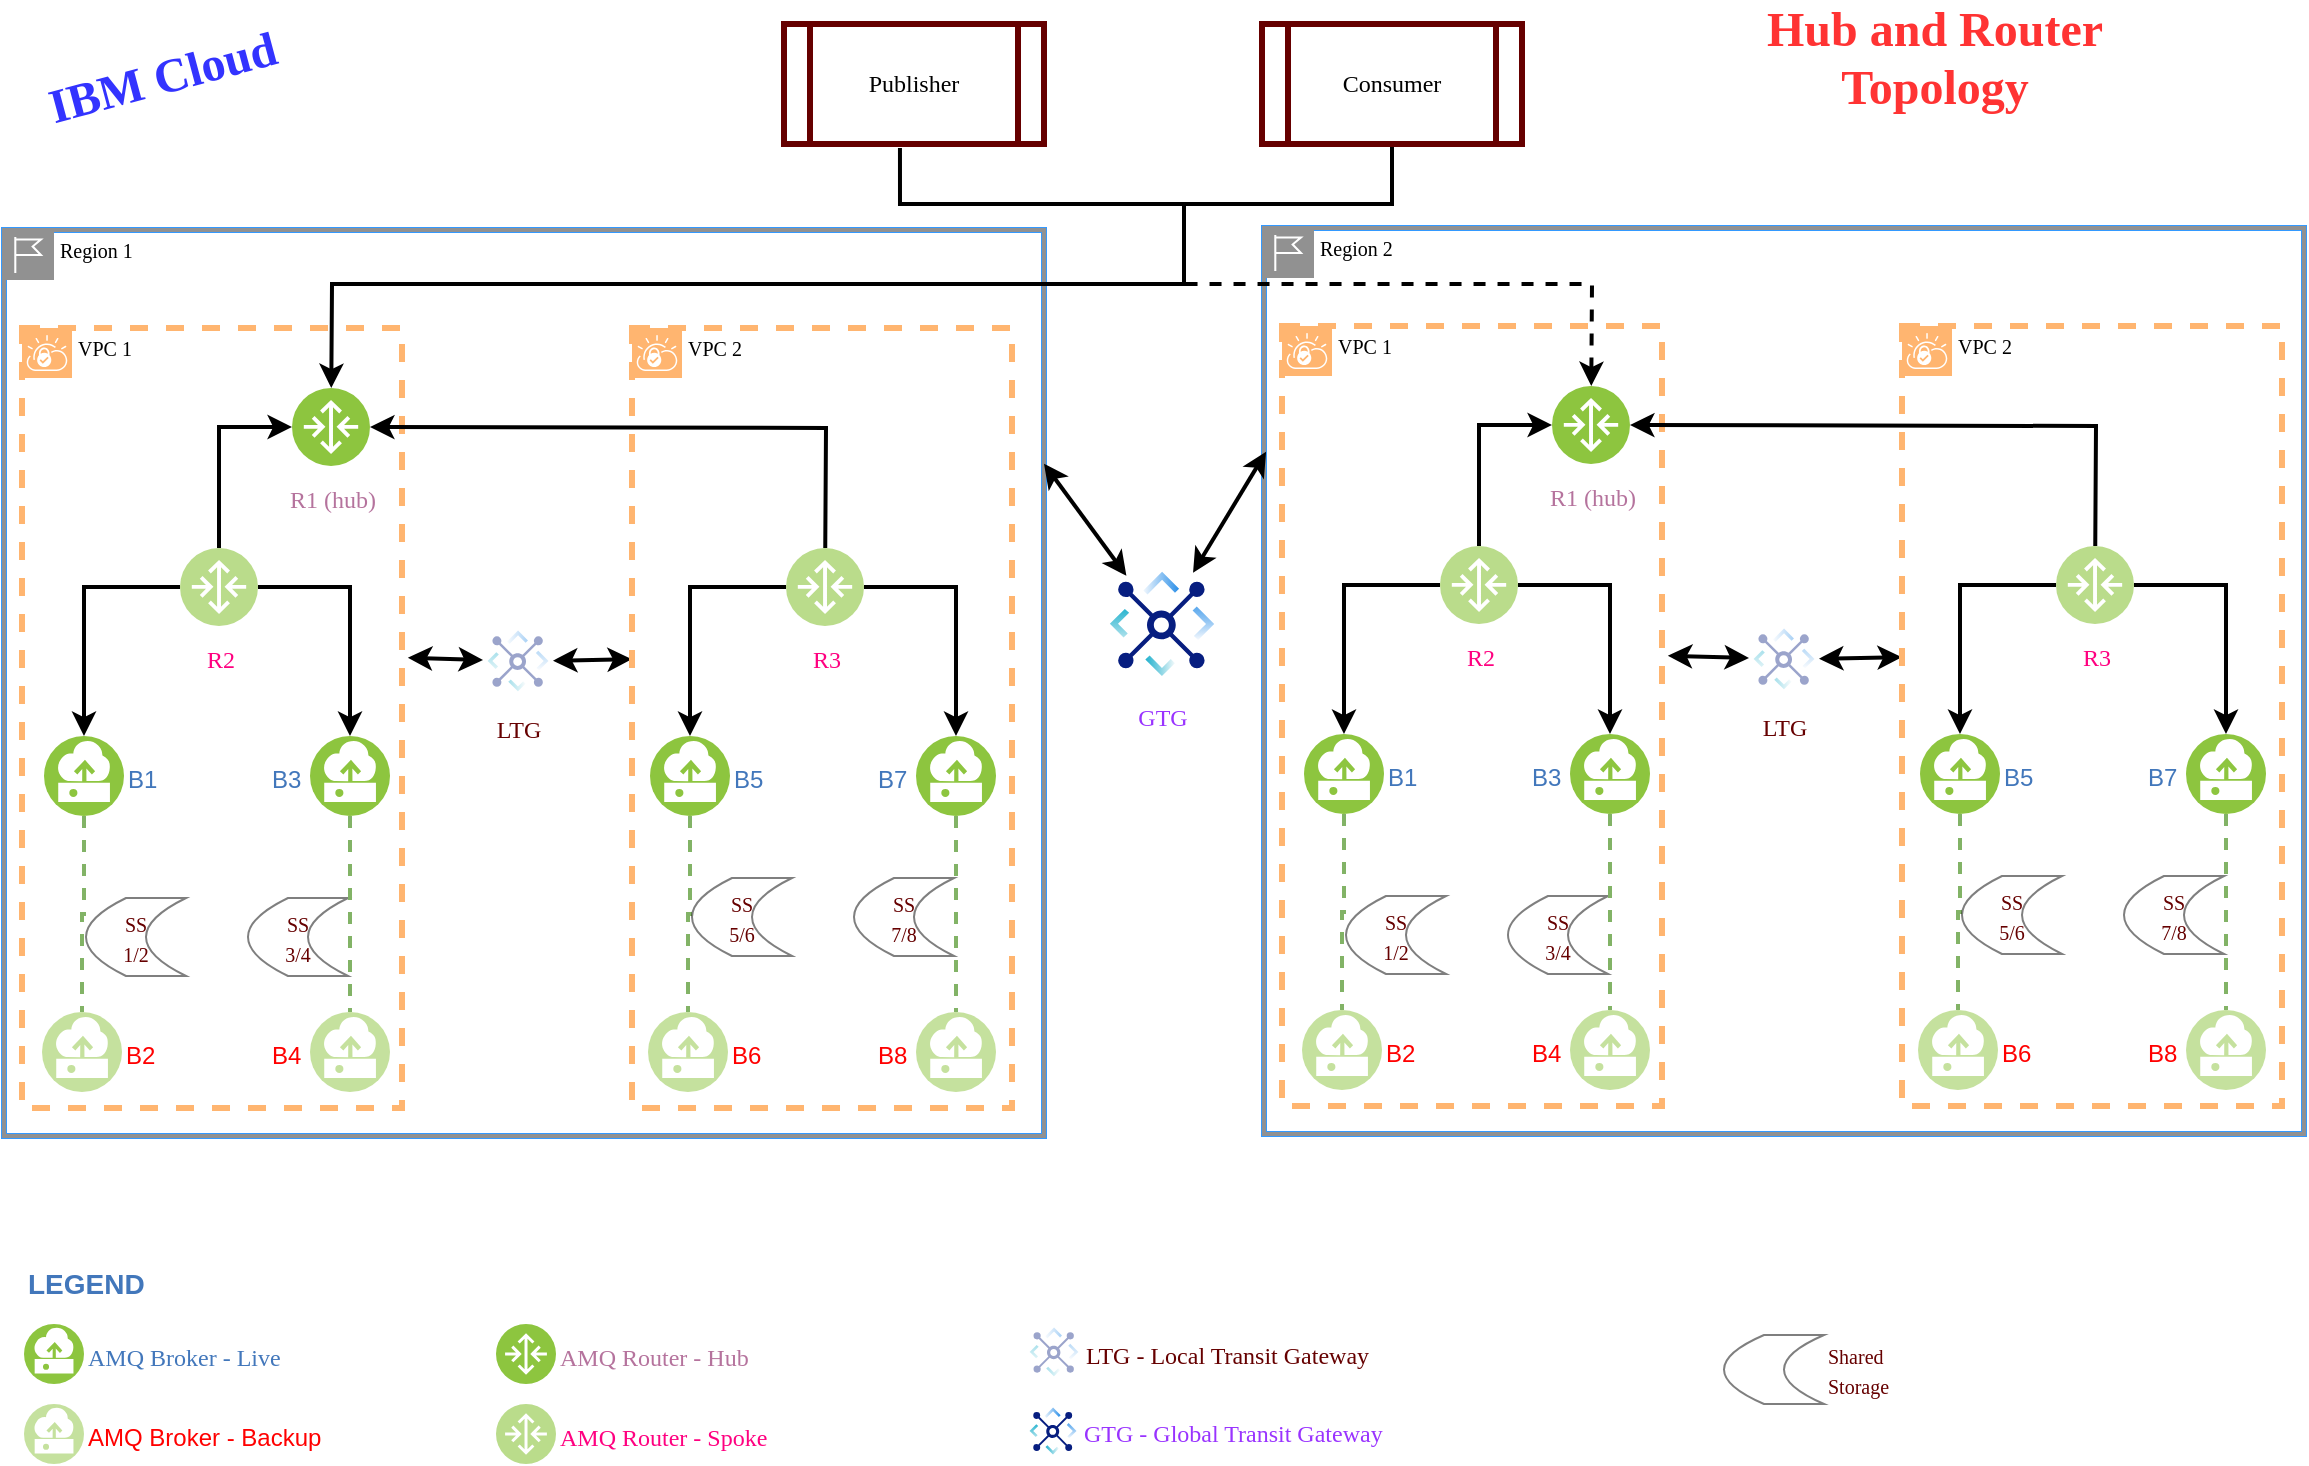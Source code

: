 <mxfile version="15.5.4" type="embed" pages="2"><diagram id="H_HlBK1jWJQJuRZDkBVP" name="Main Topology"><mxGraphModel dx="834" dy="1399" grid="0" gridSize="10" guides="1" tooltips="1" connect="1" arrows="1" fold="1" page="1" pageScale="1" pageWidth="1169" pageHeight="827" math="0" shadow="0"><root><mxCell id="Nw04OoW24CVMv9rph_wZ-0"/><mxCell id="Nw04OoW24CVMv9rph_wZ-1" parent="Nw04OoW24CVMv9rph_wZ-0"/><mxCell id="lpnhFc0bZMBd2z4nTFa3-0" value="" style="group;strokeColor=#3399FF;strokeWidth=3;" parent="Nw04OoW24CVMv9rph_wZ-1" vertex="1" connectable="0"><mxGeometry x="10" y="133" width="520" height="453" as="geometry"/></mxCell><mxCell id="kdkw1ZeA95kIWhR5t4dh-0" value="Region 1" style="shape=mxgraph.ibm.box;prType=region;fontStyle=0;verticalAlign=top;align=left;spacingLeft=32;spacingTop=4;fillColor=none;rounded=0;whiteSpace=wrap;html=1;strokeColor=#919191;strokeWidth=2;dashed=0;container=1;spacing=-4;collapsible=0;expand=0;recursiveResize=0;shadow=0;sketch=0;fontFamily=Comic Sans MS;fontSize=10;fontColor=#000000;" parent="lpnhFc0bZMBd2z4nTFa3-0" vertex="1"><mxGeometry width="520" height="453" as="geometry"/></mxCell><mxCell id="tsKot2nsRd7Dx_gNRrz8-18" value="&lt;font color=&quot;#660000&quot;&gt;LTG&lt;/font&gt;" style="aspect=fixed;perimeter=ellipsePerimeter;html=1;align=center;shadow=0;dashed=0;fontColor=#4277BB;labelBackgroundColor=#ffffff;fontSize=12;spacingTop=3;image;image=img/lib/ibm/vpc/TransitGateway.svg;fontFamily=Comic Sans MS;strokeColor=#FFB570;opacity=40;sketch=0;" parent="kdkw1ZeA95kIWhR5t4dh-0" vertex="1"><mxGeometry x="239.5" y="198" width="35" height="35" as="geometry"/></mxCell><mxCell id="keeYRfdEt6hkcI8QPOOI-1" style="edgeStyle=none;rounded=0;sketch=0;jumpStyle=arc;orthogonalLoop=1;jettySize=auto;html=1;entryX=1.01;entryY=0.423;entryDx=0;entryDy=0;entryPerimeter=0;shadow=0;fontFamily=Comic Sans MS;fontSize=10;fontColor=#000000;startArrow=classic;startFill=1;endArrow=classic;endFill=1;strokeColor=default;strokeWidth=2;" parent="lpnhFc0bZMBd2z4nTFa3-0" source="tsKot2nsRd7Dx_gNRrz8-18" target="H9ReaeVmWSsCKnK8_PxV-0" edge="1"><mxGeometry relative="1" as="geometry"/></mxCell><mxCell id="keeYRfdEt6hkcI8QPOOI-2" style="edgeStyle=none;rounded=0;sketch=0;jumpStyle=arc;orthogonalLoop=1;jettySize=auto;html=1;entryX=0.005;entryY=0.425;entryDx=0;entryDy=0;entryPerimeter=0;shadow=0;fontFamily=Comic Sans MS;fontSize=10;fontColor=#000000;startArrow=classic;startFill=1;endArrow=classic;endFill=1;strokeColor=default;strokeWidth=2;" parent="lpnhFc0bZMBd2z4nTFa3-0" source="tsKot2nsRd7Dx_gNRrz8-18" target="H9ReaeVmWSsCKnK8_PxV-14" edge="1"><mxGeometry relative="1" as="geometry"/></mxCell><mxCell id="H9ReaeVmWSsCKnK8_PxV-0" value="VPC 1" style="shape=mxgraph.ibm.box;prType=vpc;fontStyle=0;verticalAlign=top;align=left;spacingLeft=32;spacingTop=4;rounded=0;whiteSpace=wrap;html=1;strokeWidth=3;dashed=1;container=1;spacing=-4;collapsible=0;expand=0;recursiveResize=0;sketch=0;fontFamily=Comic Sans MS;fontSize=10;fillColor=none;strokeColor=#FFB570;perimeterSpacing=1;shadow=0;" parent="lpnhFc0bZMBd2z4nTFa3-0" vertex="1"><mxGeometry x="9" y="49" width="190" height="390" as="geometry"/></mxCell><mxCell id="H9ReaeVmWSsCKnK8_PxV-2" value="B1" style="aspect=fixed;perimeter=ellipsePerimeter;html=1;align=left;shadow=0;dashed=0;fontColor=#4277BB;labelBackgroundColor=#ffffff;fontSize=12;spacingTop=3;image;image=img/lib/ibm/vpc/Instance.svg;labelPosition=right;verticalLabelPosition=middle;verticalAlign=middle;" parent="H9ReaeVmWSsCKnK8_PxV-0" vertex="1"><mxGeometry x="11" y="204" width="40" height="40" as="geometry"/></mxCell><mxCell id="H9ReaeVmWSsCKnK8_PxV-3" value="B2" style="aspect=fixed;perimeter=ellipsePerimeter;html=1;align=left;shadow=0;dashed=0;fontColor=#FF0000;labelBackgroundColor=#ffffff;fontSize=12;spacingTop=3;image;image=img/lib/ibm/vpc/Instance.svg;imageBackground=none;imageBorder=none;opacity=50;labelPosition=right;verticalLabelPosition=middle;verticalAlign=middle;" parent="H9ReaeVmWSsCKnK8_PxV-0" vertex="1"><mxGeometry x="10" y="342" width="40" height="40" as="geometry"/></mxCell><mxCell id="H9ReaeVmWSsCKnK8_PxV-1" style="edgeStyle=orthogonalEdgeStyle;rounded=0;orthogonalLoop=1;jettySize=auto;html=1;fontFamily=Comic Sans MS;fontSize=10;fontColor=#FF0000;strokeWidth=2;shadow=0;jumpStyle=none;endArrow=none;endFill=0;dashed=1;fillColor=#d5e8d4;strokeColor=#82b366;" parent="H9ReaeVmWSsCKnK8_PxV-0" source="H9ReaeVmWSsCKnK8_PxV-2" target="H9ReaeVmWSsCKnK8_PxV-3" edge="1"><mxGeometry relative="1" as="geometry"/></mxCell><mxCell id="H9ReaeVmWSsCKnK8_PxV-5" value="B3&amp;nbsp;" style="aspect=fixed;perimeter=ellipsePerimeter;html=1;align=right;shadow=0;dashed=0;fontColor=#4277BB;labelBackgroundColor=#ffffff;fontSize=12;spacingTop=3;image;image=img/lib/ibm/vpc/Instance.svg;labelPosition=left;verticalLabelPosition=middle;verticalAlign=middle;" parent="H9ReaeVmWSsCKnK8_PxV-0" vertex="1"><mxGeometry x="144" y="204" width="40" height="40" as="geometry"/></mxCell><mxCell id="H9ReaeVmWSsCKnK8_PxV-6" value="&lt;font style=&quot;font-size: 10px&quot; face=&quot;Comic Sans MS&quot;&gt;SS&lt;br&gt;1/2&lt;/font&gt;" style="shape=dataStorage;whiteSpace=wrap;html=1;fixedSize=1;fontColor=#660000;opacity=50;" parent="H9ReaeVmWSsCKnK8_PxV-0" vertex="1"><mxGeometry x="32" y="285" width="50" height="39" as="geometry"/></mxCell><mxCell id="H9ReaeVmWSsCKnK8_PxV-7" value="&lt;font style=&quot;font-size: 10px&quot; face=&quot;Comic Sans MS&quot;&gt;SS&lt;br&gt;3/4&lt;/font&gt;" style="shape=dataStorage;whiteSpace=wrap;html=1;fixedSize=1;fontColor=#660000;opacity=50;" parent="H9ReaeVmWSsCKnK8_PxV-0" vertex="1"><mxGeometry x="113" y="285" width="50" height="39" as="geometry"/></mxCell><mxCell id="H9ReaeVmWSsCKnK8_PxV-8" style="edgeStyle=orthogonalEdgeStyle;rounded=0;jumpStyle=none;orthogonalLoop=1;jettySize=auto;html=1;entryX=0.5;entryY=0;entryDx=0;entryDy=0;shadow=0;fontFamily=Comic Sans MS;fontSize=10;fontColor=#3399FF;endArrow=classic;endFill=1;strokeWidth=2;startArrow=none;startFill=0;" parent="H9ReaeVmWSsCKnK8_PxV-0" source="H9ReaeVmWSsCKnK8_PxV-10" target="H9ReaeVmWSsCKnK8_PxV-5" edge="1"><mxGeometry relative="1" as="geometry"/></mxCell><mxCell id="H9ReaeVmWSsCKnK8_PxV-9" style="edgeStyle=orthogonalEdgeStyle;rounded=0;jumpStyle=none;orthogonalLoop=1;jettySize=auto;html=1;entryX=0.5;entryY=0;entryDx=0;entryDy=0;shadow=0;fontFamily=Comic Sans MS;fontSize=10;fontColor=#3399FF;startArrow=none;startFill=0;endArrow=classic;endFill=1;strokeWidth=2;" parent="H9ReaeVmWSsCKnK8_PxV-0" source="H9ReaeVmWSsCKnK8_PxV-10" target="H9ReaeVmWSsCKnK8_PxV-2" edge="1"><mxGeometry relative="1" as="geometry"/></mxCell><mxCell id="H9ReaeVmWSsCKnK8_PxV-10" value="&lt;font color=&quot;#ff0080&quot;&gt;R2&lt;/font&gt;" style="aspect=fixed;perimeter=ellipsePerimeter;html=1;align=center;shadow=0;dashed=0;fontColor=#B5739D;labelBackgroundColor=#ffffff;fontSize=12;spacingTop=3;image;image=img/lib/ibm/vpc/Router.svg;fontFamily=Comic Sans MS;opacity=60;imageBackground=none;imageBorder=none;" parent="H9ReaeVmWSsCKnK8_PxV-0" vertex="1"><mxGeometry x="79" y="110" width="39" height="39" as="geometry"/></mxCell><mxCell id="H9ReaeVmWSsCKnK8_PxV-11" value="B4&amp;nbsp;" style="aspect=fixed;perimeter=ellipsePerimeter;html=1;align=right;shadow=0;dashed=0;fontColor=#FF0000;labelBackgroundColor=#ffffff;fontSize=12;spacingTop=3;image;image=img/lib/ibm/vpc/Instance.svg;imageBackground=none;imageBorder=none;opacity=50;labelPosition=left;verticalLabelPosition=middle;verticalAlign=middle;" parent="H9ReaeVmWSsCKnK8_PxV-0" vertex="1"><mxGeometry x="144" y="342" width="40" height="40" as="geometry"/></mxCell><mxCell id="H9ReaeVmWSsCKnK8_PxV-4" style="edgeStyle=orthogonalEdgeStyle;rounded=0;jumpStyle=none;orthogonalLoop=1;jettySize=auto;html=1;entryX=0.5;entryY=0;entryDx=0;entryDy=0;shadow=0;fontFamily=Comic Sans MS;fontSize=10;fontColor=#FF0080;startArrow=none;startFill=0;endArrow=none;endFill=0;strokeWidth=2;dashed=1;fillColor=#d5e8d4;strokeColor=#82b366;" parent="H9ReaeVmWSsCKnK8_PxV-0" source="H9ReaeVmWSsCKnK8_PxV-5" target="H9ReaeVmWSsCKnK8_PxV-11" edge="1"><mxGeometry relative="1" as="geometry"/></mxCell><mxCell id="H9ReaeVmWSsCKnK8_PxV-12" value="" style="edgeStyle=orthogonalEdgeStyle;rounded=0;jumpStyle=none;orthogonalLoop=1;jettySize=auto;html=1;shadow=0;fontFamily=Comic Sans MS;fontSize=10;fontColor=#FF0080;startArrow=classic;startFill=1;endArrow=none;endFill=0;strokeWidth=2;" parent="H9ReaeVmWSsCKnK8_PxV-0" source="H9ReaeVmWSsCKnK8_PxV-13" target="H9ReaeVmWSsCKnK8_PxV-10" edge="1"><mxGeometry relative="1" as="geometry"/></mxCell><mxCell id="H9ReaeVmWSsCKnK8_PxV-13" value="R1 (hub)" style="aspect=fixed;perimeter=ellipsePerimeter;html=1;align=center;shadow=0;dashed=0;fontColor=#B5739D;labelBackgroundColor=#ffffff;fontSize=12;spacingTop=3;image;image=img/lib/ibm/vpc/Router.svg;fontFamily=Comic Sans MS;" parent="H9ReaeVmWSsCKnK8_PxV-0" vertex="1"><mxGeometry x="135" y="30" width="39" height="39" as="geometry"/></mxCell><mxCell id="H9ReaeVmWSsCKnK8_PxV-14" value="VPC 2" style="shape=mxgraph.ibm.box;prType=vpc;fontStyle=0;verticalAlign=top;align=left;spacingLeft=32;spacingTop=4;rounded=0;whiteSpace=wrap;html=1;strokeWidth=3;dashed=1;container=1;spacing=-4;collapsible=0;expand=0;recursiveResize=0;sketch=0;fontFamily=Comic Sans MS;fontSize=10;fillColor=none;strokeColor=#FFB570;perimeterSpacing=1;shadow=0;" parent="lpnhFc0bZMBd2z4nTFa3-0" vertex="1"><mxGeometry x="314" y="49" width="190" height="390" as="geometry"/></mxCell><mxCell id="H9ReaeVmWSsCKnK8_PxV-40" value="B5" style="aspect=fixed;perimeter=ellipsePerimeter;html=1;align=left;shadow=0;dashed=0;fontColor=#4277BB;labelBackgroundColor=#ffffff;fontSize=12;spacingTop=3;image;image=img/lib/ibm/vpc/Instance.svg;labelPosition=right;verticalLabelPosition=middle;verticalAlign=middle;" parent="H9ReaeVmWSsCKnK8_PxV-14" vertex="1"><mxGeometry x="9" y="204" width="40" height="40" as="geometry"/></mxCell><mxCell id="H9ReaeVmWSsCKnK8_PxV-41" value="B6" style="aspect=fixed;perimeter=ellipsePerimeter;html=1;align=left;shadow=0;dashed=0;fontColor=#FF0000;labelBackgroundColor=#ffffff;fontSize=12;spacingTop=3;image;image=img/lib/ibm/vpc/Instance.svg;imageBackground=none;imageBorder=none;opacity=50;labelPosition=right;verticalLabelPosition=middle;verticalAlign=middle;" parent="H9ReaeVmWSsCKnK8_PxV-14" vertex="1"><mxGeometry x="8" y="342" width="40" height="40" as="geometry"/></mxCell><mxCell id="H9ReaeVmWSsCKnK8_PxV-39" style="edgeStyle=orthogonalEdgeStyle;rounded=0;orthogonalLoop=1;jettySize=auto;html=1;fontFamily=Comic Sans MS;fontSize=10;fontColor=#FF0000;strokeWidth=2;shadow=0;jumpStyle=none;endArrow=none;endFill=0;dashed=1;fillColor=#d5e8d4;strokeColor=#82b366;" parent="H9ReaeVmWSsCKnK8_PxV-14" source="H9ReaeVmWSsCKnK8_PxV-40" target="H9ReaeVmWSsCKnK8_PxV-41" edge="1"><mxGeometry relative="1" as="geometry"/></mxCell><mxCell id="H9ReaeVmWSsCKnK8_PxV-43" value="B7&amp;nbsp;" style="aspect=fixed;perimeter=ellipsePerimeter;html=1;align=right;shadow=0;dashed=0;fontColor=#4277BB;labelBackgroundColor=#ffffff;fontSize=12;spacingTop=3;image;image=img/lib/ibm/vpc/Instance.svg;labelPosition=left;verticalLabelPosition=middle;verticalAlign=middle;" parent="H9ReaeVmWSsCKnK8_PxV-14" vertex="1"><mxGeometry x="142" y="204" width="40" height="40" as="geometry"/></mxCell><mxCell id="H9ReaeVmWSsCKnK8_PxV-44" value="&lt;font style=&quot;font-size: 10px&quot; face=&quot;Comic Sans MS&quot;&gt;SS&lt;br&gt;5/6&lt;/font&gt;" style="shape=dataStorage;whiteSpace=wrap;html=1;fixedSize=1;fontColor=#660000;opacity=50;" parent="H9ReaeVmWSsCKnK8_PxV-14" vertex="1"><mxGeometry x="30" y="275" width="50" height="39" as="geometry"/></mxCell><mxCell id="H9ReaeVmWSsCKnK8_PxV-45" value="&lt;font style=&quot;font-size: 10px&quot; face=&quot;Comic Sans MS&quot;&gt;SS&lt;br&gt;7/8&lt;/font&gt;" style="shape=dataStorage;whiteSpace=wrap;html=1;fixedSize=1;fontColor=#660000;opacity=50;" parent="H9ReaeVmWSsCKnK8_PxV-14" vertex="1"><mxGeometry x="111" y="275" width="50" height="39" as="geometry"/></mxCell><mxCell id="H9ReaeVmWSsCKnK8_PxV-46" style="edgeStyle=orthogonalEdgeStyle;rounded=0;jumpStyle=none;orthogonalLoop=1;jettySize=auto;html=1;entryX=0.5;entryY=0;entryDx=0;entryDy=0;shadow=0;fontFamily=Comic Sans MS;fontSize=10;fontColor=#3399FF;endArrow=classic;endFill=1;strokeWidth=2;startArrow=none;startFill=0;" parent="H9ReaeVmWSsCKnK8_PxV-14" source="H9ReaeVmWSsCKnK8_PxV-48" target="H9ReaeVmWSsCKnK8_PxV-43" edge="1"><mxGeometry relative="1" as="geometry"/></mxCell><mxCell id="H9ReaeVmWSsCKnK8_PxV-47" style="edgeStyle=orthogonalEdgeStyle;rounded=0;jumpStyle=none;orthogonalLoop=1;jettySize=auto;html=1;entryX=0.5;entryY=0;entryDx=0;entryDy=0;shadow=0;fontFamily=Comic Sans MS;fontSize=10;fontColor=#3399FF;startArrow=none;startFill=0;endArrow=classic;endFill=1;strokeWidth=2;" parent="H9ReaeVmWSsCKnK8_PxV-14" source="H9ReaeVmWSsCKnK8_PxV-48" target="H9ReaeVmWSsCKnK8_PxV-40" edge="1"><mxGeometry relative="1" as="geometry"/></mxCell><mxCell id="H9ReaeVmWSsCKnK8_PxV-48" value="&lt;font color=&quot;#ff0080&quot;&gt;R3&lt;/font&gt;" style="aspect=fixed;perimeter=ellipsePerimeter;html=1;align=center;shadow=0;dashed=0;fontColor=#B5739D;labelBackgroundColor=#ffffff;fontSize=12;spacingTop=3;image;image=img/lib/ibm/vpc/Router.svg;fontFamily=Comic Sans MS;opacity=60;imageBackground=none;imageBorder=none;" parent="H9ReaeVmWSsCKnK8_PxV-14" vertex="1"><mxGeometry x="77" y="110" width="39" height="39" as="geometry"/></mxCell><mxCell id="H9ReaeVmWSsCKnK8_PxV-49" value="B8&amp;nbsp;" style="aspect=fixed;perimeter=ellipsePerimeter;html=1;align=right;shadow=0;dashed=0;fontColor=#FF0000;labelBackgroundColor=#ffffff;fontSize=12;spacingTop=3;image;image=img/lib/ibm/vpc/Instance.svg;imageBackground=none;imageBorder=none;opacity=50;labelPosition=left;verticalLabelPosition=middle;verticalAlign=middle;" parent="H9ReaeVmWSsCKnK8_PxV-14" vertex="1"><mxGeometry x="142" y="342" width="40" height="40" as="geometry"/></mxCell><mxCell id="H9ReaeVmWSsCKnK8_PxV-42" style="edgeStyle=orthogonalEdgeStyle;rounded=0;jumpStyle=none;orthogonalLoop=1;jettySize=auto;html=1;entryX=0.5;entryY=0;entryDx=0;entryDy=0;shadow=0;fontFamily=Comic Sans MS;fontSize=10;fontColor=#FF0080;startArrow=none;startFill=0;endArrow=none;endFill=0;strokeWidth=2;dashed=1;fillColor=#d5e8d4;strokeColor=#82b366;" parent="H9ReaeVmWSsCKnK8_PxV-14" source="H9ReaeVmWSsCKnK8_PxV-43" target="H9ReaeVmWSsCKnK8_PxV-49" edge="1"><mxGeometry relative="1" as="geometry"/></mxCell><mxCell id="t7SSZxFEb3kSoGJwGPhb-0" style="edgeStyle=none;rounded=0;sketch=0;jumpStyle=arc;orthogonalLoop=1;jettySize=auto;html=1;shadow=0;fontFamily=Comic Sans MS;fontSize=10;fontColor=#000000;startArrow=none;startFill=0;endArrow=classic;endFill=1;strokeColor=default;strokeWidth=2;" parent="lpnhFc0bZMBd2z4nTFa3-0" source="H9ReaeVmWSsCKnK8_PxV-48" target="H9ReaeVmWSsCKnK8_PxV-13" edge="1"><mxGeometry relative="1" as="geometry"><Array as="points"><mxPoint x="411" y="99"/></Array></mxGeometry></mxCell><mxCell id="Y1kTBeBCbBxdlZEKmYf2-0" value="" style="group;strokeColor=#3399FF;strokeWidth=3;" parent="Nw04OoW24CVMv9rph_wZ-1" vertex="1" connectable="0"><mxGeometry x="640" y="132" width="520" height="453" as="geometry"/></mxCell><mxCell id="Y1kTBeBCbBxdlZEKmYf2-1" value="Region 2" style="shape=mxgraph.ibm.box;prType=region;fontStyle=0;verticalAlign=top;align=left;spacingLeft=32;spacingTop=4;fillColor=none;rounded=0;whiteSpace=wrap;html=1;strokeColor=#919191;strokeWidth=2;dashed=0;container=1;spacing=-4;collapsible=0;expand=0;recursiveResize=0;shadow=0;sketch=0;fontFamily=Comic Sans MS;fontSize=10;fontColor=#000000;" parent="Y1kTBeBCbBxdlZEKmYf2-0" vertex="1"><mxGeometry width="520" height="453" as="geometry"/></mxCell><mxCell id="Y1kTBeBCbBxdlZEKmYf2-2" value="&lt;font color=&quot;#660000&quot;&gt;LTG&lt;/font&gt;" style="aspect=fixed;perimeter=ellipsePerimeter;html=1;align=center;shadow=0;dashed=0;fontColor=#4277BB;labelBackgroundColor=#ffffff;fontSize=12;spacingTop=3;image;image=img/lib/ibm/vpc/TransitGateway.svg;fontFamily=Comic Sans MS;strokeColor=#FFB570;opacity=40;sketch=0;" parent="Y1kTBeBCbBxdlZEKmYf2-1" vertex="1"><mxGeometry x="242.5" y="198" width="35" height="35" as="geometry"/></mxCell><mxCell id="Y1kTBeBCbBxdlZEKmYf2-3" style="edgeStyle=none;rounded=0;sketch=0;jumpStyle=arc;orthogonalLoop=1;jettySize=auto;html=1;entryX=1.01;entryY=0.423;entryDx=0;entryDy=0;entryPerimeter=0;shadow=0;fontFamily=Comic Sans MS;fontSize=10;fontColor=#000000;startArrow=classic;startFill=1;endArrow=classic;endFill=1;strokeColor=default;strokeWidth=2;" parent="Y1kTBeBCbBxdlZEKmYf2-0" source="Y1kTBeBCbBxdlZEKmYf2-2" target="Y1kTBeBCbBxdlZEKmYf2-5" edge="1"><mxGeometry relative="1" as="geometry"/></mxCell><mxCell id="Y1kTBeBCbBxdlZEKmYf2-4" style="edgeStyle=none;rounded=0;sketch=0;jumpStyle=arc;orthogonalLoop=1;jettySize=auto;html=1;entryX=0.005;entryY=0.425;entryDx=0;entryDy=0;entryPerimeter=0;shadow=0;fontFamily=Comic Sans MS;fontSize=10;fontColor=#000000;startArrow=classic;startFill=1;endArrow=classic;endFill=1;strokeColor=default;strokeWidth=2;" parent="Y1kTBeBCbBxdlZEKmYf2-0" source="Y1kTBeBCbBxdlZEKmYf2-2" target="Y1kTBeBCbBxdlZEKmYf2-19" edge="1"><mxGeometry relative="1" as="geometry"/></mxCell><mxCell id="Y1kTBeBCbBxdlZEKmYf2-5" value="VPC 1" style="shape=mxgraph.ibm.box;prType=vpc;fontStyle=0;verticalAlign=top;align=left;spacingLeft=32;spacingTop=4;rounded=0;whiteSpace=wrap;html=1;strokeWidth=3;dashed=1;container=1;spacing=-4;collapsible=0;expand=0;recursiveResize=0;sketch=0;fontFamily=Comic Sans MS;fontSize=10;fillColor=none;strokeColor=#FFB570;perimeterSpacing=1;shadow=0;" parent="Y1kTBeBCbBxdlZEKmYf2-0" vertex="1"><mxGeometry x="9" y="49" width="190" height="390" as="geometry"/></mxCell><mxCell id="Y1kTBeBCbBxdlZEKmYf2-6" value="B1" style="aspect=fixed;perimeter=ellipsePerimeter;html=1;align=left;shadow=0;dashed=0;fontColor=#4277BB;labelBackgroundColor=#ffffff;fontSize=12;spacingTop=3;image;image=img/lib/ibm/vpc/Instance.svg;labelPosition=right;verticalLabelPosition=middle;verticalAlign=middle;" parent="Y1kTBeBCbBxdlZEKmYf2-5" vertex="1"><mxGeometry x="11" y="204" width="40" height="40" as="geometry"/></mxCell><mxCell id="Y1kTBeBCbBxdlZEKmYf2-7" value="B2" style="aspect=fixed;perimeter=ellipsePerimeter;html=1;align=left;shadow=0;dashed=0;fontColor=#FF0000;labelBackgroundColor=#ffffff;fontSize=12;spacingTop=3;image;image=img/lib/ibm/vpc/Instance.svg;imageBackground=none;imageBorder=none;opacity=50;labelPosition=right;verticalLabelPosition=middle;verticalAlign=middle;" parent="Y1kTBeBCbBxdlZEKmYf2-5" vertex="1"><mxGeometry x="10" y="342" width="40" height="40" as="geometry"/></mxCell><mxCell id="Y1kTBeBCbBxdlZEKmYf2-8" style="edgeStyle=orthogonalEdgeStyle;rounded=0;orthogonalLoop=1;jettySize=auto;html=1;fontFamily=Comic Sans MS;fontSize=10;fontColor=#FF0000;strokeWidth=2;shadow=0;jumpStyle=none;endArrow=none;endFill=0;dashed=1;fillColor=#d5e8d4;strokeColor=#82b366;" parent="Y1kTBeBCbBxdlZEKmYf2-5" source="Y1kTBeBCbBxdlZEKmYf2-6" target="Y1kTBeBCbBxdlZEKmYf2-7" edge="1"><mxGeometry relative="1" as="geometry"/></mxCell><mxCell id="Y1kTBeBCbBxdlZEKmYf2-9" value="B3&amp;nbsp;" style="aspect=fixed;perimeter=ellipsePerimeter;html=1;align=right;shadow=0;dashed=0;fontColor=#4277BB;labelBackgroundColor=#ffffff;fontSize=12;spacingTop=3;image;image=img/lib/ibm/vpc/Instance.svg;labelPosition=left;verticalLabelPosition=middle;verticalAlign=middle;" parent="Y1kTBeBCbBxdlZEKmYf2-5" vertex="1"><mxGeometry x="144" y="204" width="40" height="40" as="geometry"/></mxCell><mxCell id="Y1kTBeBCbBxdlZEKmYf2-10" value="&lt;font style=&quot;font-size: 10px&quot; face=&quot;Comic Sans MS&quot;&gt;SS&lt;br&gt;1/2&lt;/font&gt;" style="shape=dataStorage;whiteSpace=wrap;html=1;fixedSize=1;fontColor=#660000;opacity=50;" parent="Y1kTBeBCbBxdlZEKmYf2-5" vertex="1"><mxGeometry x="32" y="285" width="50" height="39" as="geometry"/></mxCell><mxCell id="Y1kTBeBCbBxdlZEKmYf2-11" value="&lt;font style=&quot;font-size: 10px&quot; face=&quot;Comic Sans MS&quot;&gt;SS&lt;br&gt;3/4&lt;/font&gt;" style="shape=dataStorage;whiteSpace=wrap;html=1;fixedSize=1;fontColor=#660000;opacity=50;" parent="Y1kTBeBCbBxdlZEKmYf2-5" vertex="1"><mxGeometry x="113" y="285" width="50" height="39" as="geometry"/></mxCell><mxCell id="Y1kTBeBCbBxdlZEKmYf2-12" style="edgeStyle=orthogonalEdgeStyle;rounded=0;jumpStyle=none;orthogonalLoop=1;jettySize=auto;html=1;entryX=0.5;entryY=0;entryDx=0;entryDy=0;shadow=0;fontFamily=Comic Sans MS;fontSize=10;fontColor=#3399FF;endArrow=classic;endFill=1;strokeWidth=2;startArrow=none;startFill=0;" parent="Y1kTBeBCbBxdlZEKmYf2-5" source="Y1kTBeBCbBxdlZEKmYf2-14" target="Y1kTBeBCbBxdlZEKmYf2-9" edge="1"><mxGeometry relative="1" as="geometry"/></mxCell><mxCell id="Y1kTBeBCbBxdlZEKmYf2-13" style="edgeStyle=orthogonalEdgeStyle;rounded=0;jumpStyle=none;orthogonalLoop=1;jettySize=auto;html=1;entryX=0.5;entryY=0;entryDx=0;entryDy=0;shadow=0;fontFamily=Comic Sans MS;fontSize=10;fontColor=#3399FF;startArrow=none;startFill=0;endArrow=classic;endFill=1;strokeWidth=2;" parent="Y1kTBeBCbBxdlZEKmYf2-5" source="Y1kTBeBCbBxdlZEKmYf2-14" target="Y1kTBeBCbBxdlZEKmYf2-6" edge="1"><mxGeometry relative="1" as="geometry"/></mxCell><mxCell id="Y1kTBeBCbBxdlZEKmYf2-14" value="&lt;font color=&quot;#ff0080&quot;&gt;R2&lt;/font&gt;" style="aspect=fixed;perimeter=ellipsePerimeter;html=1;align=center;shadow=0;dashed=0;fontColor=#B5739D;labelBackgroundColor=#ffffff;fontSize=12;spacingTop=3;image;image=img/lib/ibm/vpc/Router.svg;fontFamily=Comic Sans MS;opacity=60;imageBackground=none;imageBorder=none;" parent="Y1kTBeBCbBxdlZEKmYf2-5" vertex="1"><mxGeometry x="79" y="110" width="39" height="39" as="geometry"/></mxCell><mxCell id="Y1kTBeBCbBxdlZEKmYf2-15" value="B4&amp;nbsp;" style="aspect=fixed;perimeter=ellipsePerimeter;html=1;align=right;shadow=0;dashed=0;fontColor=#FF0000;labelBackgroundColor=#ffffff;fontSize=12;spacingTop=3;image;image=img/lib/ibm/vpc/Instance.svg;imageBackground=none;imageBorder=none;opacity=50;labelPosition=left;verticalLabelPosition=middle;verticalAlign=middle;" parent="Y1kTBeBCbBxdlZEKmYf2-5" vertex="1"><mxGeometry x="144" y="342" width="40" height="40" as="geometry"/></mxCell><mxCell id="Y1kTBeBCbBxdlZEKmYf2-16" style="edgeStyle=orthogonalEdgeStyle;rounded=0;jumpStyle=none;orthogonalLoop=1;jettySize=auto;html=1;entryX=0.5;entryY=0;entryDx=0;entryDy=0;shadow=0;fontFamily=Comic Sans MS;fontSize=10;fontColor=#FF0080;startArrow=none;startFill=0;endArrow=none;endFill=0;strokeWidth=2;dashed=1;fillColor=#d5e8d4;strokeColor=#82b366;" parent="Y1kTBeBCbBxdlZEKmYf2-5" source="Y1kTBeBCbBxdlZEKmYf2-9" target="Y1kTBeBCbBxdlZEKmYf2-15" edge="1"><mxGeometry relative="1" as="geometry"/></mxCell><mxCell id="Y1kTBeBCbBxdlZEKmYf2-17" value="" style="edgeStyle=orthogonalEdgeStyle;rounded=0;jumpStyle=none;orthogonalLoop=1;jettySize=auto;html=1;shadow=0;fontFamily=Comic Sans MS;fontSize=10;fontColor=#FF0080;startArrow=classic;startFill=1;endArrow=none;endFill=0;strokeWidth=2;" parent="Y1kTBeBCbBxdlZEKmYf2-5" source="Y1kTBeBCbBxdlZEKmYf2-18" target="Y1kTBeBCbBxdlZEKmYf2-14" edge="1"><mxGeometry relative="1" as="geometry"/></mxCell><mxCell id="Y1kTBeBCbBxdlZEKmYf2-18" value="R1 (hub)" style="aspect=fixed;perimeter=ellipsePerimeter;html=1;align=center;shadow=0;dashed=0;fontColor=#B5739D;labelBackgroundColor=#ffffff;fontSize=12;spacingTop=3;image;image=img/lib/ibm/vpc/Router.svg;fontFamily=Comic Sans MS;" parent="Y1kTBeBCbBxdlZEKmYf2-5" vertex="1"><mxGeometry x="135" y="30" width="39" height="39" as="geometry"/></mxCell><mxCell id="Y1kTBeBCbBxdlZEKmYf2-19" value="VPC 2" style="shape=mxgraph.ibm.box;prType=vpc;fontStyle=0;verticalAlign=top;align=left;spacingLeft=32;spacingTop=4;rounded=0;whiteSpace=wrap;html=1;strokeWidth=3;dashed=1;container=1;spacing=-4;collapsible=0;expand=0;recursiveResize=0;sketch=0;fontFamily=Comic Sans MS;fontSize=10;fillColor=none;strokeColor=#FFB570;perimeterSpacing=1;shadow=0;" parent="Y1kTBeBCbBxdlZEKmYf2-0" vertex="1"><mxGeometry x="319" y="49" width="190" height="390" as="geometry"/></mxCell><mxCell id="Y1kTBeBCbBxdlZEKmYf2-20" value="B5" style="aspect=fixed;perimeter=ellipsePerimeter;html=1;align=left;shadow=0;dashed=0;fontColor=#4277BB;labelBackgroundColor=#ffffff;fontSize=12;spacingTop=3;image;image=img/lib/ibm/vpc/Instance.svg;labelPosition=right;verticalLabelPosition=middle;verticalAlign=middle;" parent="Y1kTBeBCbBxdlZEKmYf2-19" vertex="1"><mxGeometry x="9" y="204" width="40" height="40" as="geometry"/></mxCell><mxCell id="Y1kTBeBCbBxdlZEKmYf2-21" value="B6" style="aspect=fixed;perimeter=ellipsePerimeter;html=1;align=left;shadow=0;dashed=0;fontColor=#FF0000;labelBackgroundColor=#ffffff;fontSize=12;spacingTop=3;image;image=img/lib/ibm/vpc/Instance.svg;imageBackground=none;imageBorder=none;opacity=50;labelPosition=right;verticalLabelPosition=middle;verticalAlign=middle;" parent="Y1kTBeBCbBxdlZEKmYf2-19" vertex="1"><mxGeometry x="8" y="342" width="40" height="40" as="geometry"/></mxCell><mxCell id="Y1kTBeBCbBxdlZEKmYf2-22" style="edgeStyle=orthogonalEdgeStyle;rounded=0;orthogonalLoop=1;jettySize=auto;html=1;fontFamily=Comic Sans MS;fontSize=10;fontColor=#FF0000;strokeWidth=2;shadow=0;jumpStyle=none;endArrow=none;endFill=0;dashed=1;fillColor=#d5e8d4;strokeColor=#82b366;" parent="Y1kTBeBCbBxdlZEKmYf2-19" source="Y1kTBeBCbBxdlZEKmYf2-20" target="Y1kTBeBCbBxdlZEKmYf2-21" edge="1"><mxGeometry relative="1" as="geometry"/></mxCell><mxCell id="Y1kTBeBCbBxdlZEKmYf2-23" value="B7&amp;nbsp;" style="aspect=fixed;perimeter=ellipsePerimeter;html=1;align=right;shadow=0;dashed=0;fontColor=#4277BB;labelBackgroundColor=#ffffff;fontSize=12;spacingTop=3;image;image=img/lib/ibm/vpc/Instance.svg;labelPosition=left;verticalLabelPosition=middle;verticalAlign=middle;" parent="Y1kTBeBCbBxdlZEKmYf2-19" vertex="1"><mxGeometry x="142" y="204" width="40" height="40" as="geometry"/></mxCell><mxCell id="Y1kTBeBCbBxdlZEKmYf2-24" value="&lt;font style=&quot;font-size: 10px&quot; face=&quot;Comic Sans MS&quot;&gt;SS&lt;br&gt;5/6&lt;/font&gt;" style="shape=dataStorage;whiteSpace=wrap;html=1;fixedSize=1;fontColor=#660000;opacity=50;" parent="Y1kTBeBCbBxdlZEKmYf2-19" vertex="1"><mxGeometry x="30" y="275" width="50" height="39" as="geometry"/></mxCell><mxCell id="Y1kTBeBCbBxdlZEKmYf2-25" value="&lt;font style=&quot;font-size: 10px&quot; face=&quot;Comic Sans MS&quot;&gt;SS&lt;br&gt;7/8&lt;/font&gt;" style="shape=dataStorage;whiteSpace=wrap;html=1;fixedSize=1;fontColor=#660000;opacity=50;" parent="Y1kTBeBCbBxdlZEKmYf2-19" vertex="1"><mxGeometry x="111" y="275" width="50" height="39" as="geometry"/></mxCell><mxCell id="Y1kTBeBCbBxdlZEKmYf2-26" style="edgeStyle=orthogonalEdgeStyle;rounded=0;jumpStyle=none;orthogonalLoop=1;jettySize=auto;html=1;entryX=0.5;entryY=0;entryDx=0;entryDy=0;shadow=0;fontFamily=Comic Sans MS;fontSize=10;fontColor=#3399FF;endArrow=classic;endFill=1;strokeWidth=2;startArrow=none;startFill=0;" parent="Y1kTBeBCbBxdlZEKmYf2-19" source="Y1kTBeBCbBxdlZEKmYf2-28" target="Y1kTBeBCbBxdlZEKmYf2-23" edge="1"><mxGeometry relative="1" as="geometry"/></mxCell><mxCell id="Y1kTBeBCbBxdlZEKmYf2-27" style="edgeStyle=orthogonalEdgeStyle;rounded=0;jumpStyle=none;orthogonalLoop=1;jettySize=auto;html=1;entryX=0.5;entryY=0;entryDx=0;entryDy=0;shadow=0;fontFamily=Comic Sans MS;fontSize=10;fontColor=#3399FF;startArrow=none;startFill=0;endArrow=classic;endFill=1;strokeWidth=2;" parent="Y1kTBeBCbBxdlZEKmYf2-19" source="Y1kTBeBCbBxdlZEKmYf2-28" target="Y1kTBeBCbBxdlZEKmYf2-20" edge="1"><mxGeometry relative="1" as="geometry"/></mxCell><mxCell id="Y1kTBeBCbBxdlZEKmYf2-28" value="&lt;font color=&quot;#ff0080&quot;&gt;R3&lt;/font&gt;" style="aspect=fixed;perimeter=ellipsePerimeter;html=1;align=center;shadow=0;dashed=0;fontColor=#B5739D;labelBackgroundColor=#ffffff;fontSize=12;spacingTop=3;image;image=img/lib/ibm/vpc/Router.svg;fontFamily=Comic Sans MS;opacity=60;imageBackground=none;imageBorder=none;" parent="Y1kTBeBCbBxdlZEKmYf2-19" vertex="1"><mxGeometry x="77" y="110" width="39" height="39" as="geometry"/></mxCell><mxCell id="Y1kTBeBCbBxdlZEKmYf2-29" value="B8&amp;nbsp;" style="aspect=fixed;perimeter=ellipsePerimeter;html=1;align=right;shadow=0;dashed=0;fontColor=#FF0000;labelBackgroundColor=#ffffff;fontSize=12;spacingTop=3;image;image=img/lib/ibm/vpc/Instance.svg;imageBackground=none;imageBorder=none;opacity=50;labelPosition=left;verticalLabelPosition=middle;verticalAlign=middle;" parent="Y1kTBeBCbBxdlZEKmYf2-19" vertex="1"><mxGeometry x="142" y="342" width="40" height="40" as="geometry"/></mxCell><mxCell id="Y1kTBeBCbBxdlZEKmYf2-30" style="edgeStyle=orthogonalEdgeStyle;rounded=0;jumpStyle=none;orthogonalLoop=1;jettySize=auto;html=1;entryX=0.5;entryY=0;entryDx=0;entryDy=0;shadow=0;fontFamily=Comic Sans MS;fontSize=10;fontColor=#FF0080;startArrow=none;startFill=0;endArrow=none;endFill=0;strokeWidth=2;dashed=1;fillColor=#d5e8d4;strokeColor=#82b366;" parent="Y1kTBeBCbBxdlZEKmYf2-19" source="Y1kTBeBCbBxdlZEKmYf2-23" target="Y1kTBeBCbBxdlZEKmYf2-29" edge="1"><mxGeometry relative="1" as="geometry"/></mxCell><mxCell id="Y1kTBeBCbBxdlZEKmYf2-31" style="edgeStyle=none;rounded=0;sketch=0;jumpStyle=arc;orthogonalLoop=1;jettySize=auto;html=1;shadow=0;fontFamily=Comic Sans MS;fontSize=10;fontColor=#000000;startArrow=none;startFill=0;endArrow=classic;endFill=1;strokeColor=default;strokeWidth=2;" parent="Y1kTBeBCbBxdlZEKmYf2-0" source="Y1kTBeBCbBxdlZEKmYf2-28" target="Y1kTBeBCbBxdlZEKmYf2-18" edge="1"><mxGeometry relative="1" as="geometry"><Array as="points"><mxPoint x="416" y="99"/></Array></mxGeometry></mxCell><mxCell id="enWU4fBCcASMV3ixBioa-1" style="edgeStyle=none;rounded=0;sketch=0;jumpStyle=arc;orthogonalLoop=1;jettySize=auto;html=1;entryX=0.002;entryY=0.247;entryDx=0;entryDy=0;entryPerimeter=0;shadow=0;fontFamily=Comic Sans MS;fontSize=10;fontColor=#000000;startArrow=classic;startFill=1;endArrow=classic;endFill=1;strokeColor=default;strokeWidth=2;" parent="Nw04OoW24CVMv9rph_wZ-1" source="enWU4fBCcASMV3ixBioa-0" target="Y1kTBeBCbBxdlZEKmYf2-1" edge="1"><mxGeometry relative="1" as="geometry"/></mxCell><mxCell id="enWU4fBCcASMV3ixBioa-2" style="edgeStyle=none;rounded=0;sketch=0;jumpStyle=arc;orthogonalLoop=1;jettySize=auto;html=1;entryX=1;entryY=0.258;entryDx=0;entryDy=0;entryPerimeter=0;shadow=0;fontFamily=Comic Sans MS;fontSize=10;fontColor=#000000;startArrow=classic;startFill=1;endArrow=classic;endFill=1;strokeColor=default;strokeWidth=2;" parent="Nw04OoW24CVMv9rph_wZ-1" source="enWU4fBCcASMV3ixBioa-0" target="kdkw1ZeA95kIWhR5t4dh-0" edge="1"><mxGeometry relative="1" as="geometry"/></mxCell><mxCell id="enWU4fBCcASMV3ixBioa-0" value="&lt;font color=&quot;#9933ff&quot;&gt;GTG&lt;/font&gt;" style="aspect=fixed;perimeter=ellipsePerimeter;html=1;align=center;shadow=0;dashed=0;fontColor=#4277BB;labelBackgroundColor=#ffffff;fontSize=12;spacingTop=3;image;image=img/lib/ibm/vpc/TransitGateway.svg;fontFamily=Comic Sans MS;strokeColor=#FFB570;" parent="Nw04OoW24CVMv9rph_wZ-1" vertex="1"><mxGeometry x="559" y="300" width="60" height="60" as="geometry"/></mxCell><mxCell id="UefpB5Rl9RJ3I6CoGZEZ-0" value="LEGEND" style="text;html=1;align=left;verticalAlign=middle;fontColor=#4277BB;shadow=0;dashed=0;strokeColor=none;fillColor=none;labelBackgroundColor=none;fontStyle=1;fontSize=14;spacingLeft=0;" parent="Nw04OoW24CVMv9rph_wZ-1" vertex="1"><mxGeometry x="20" y="650" width="150" height="20" as="geometry"/></mxCell><mxCell id="UefpB5Rl9RJ3I6CoGZEZ-1" value="AMQ Broker - Live" style="aspect=fixed;perimeter=ellipsePerimeter;html=1;align=left;shadow=0;dashed=0;fontColor=#4277BB;labelBackgroundColor=#ffffff;fontSize=12;spacingTop=3;image;image=img/lib/ibm/vpc/Instance.svg;fontFamily=Comic Sans MS;labelPosition=right;verticalLabelPosition=middle;verticalAlign=middle;" parent="Nw04OoW24CVMv9rph_wZ-1" vertex="1"><mxGeometry x="20" y="680" width="30" height="30" as="geometry"/></mxCell><mxCell id="UefpB5Rl9RJ3I6CoGZEZ-2" value="AMQ Broker - Backup" style="aspect=fixed;perimeter=ellipsePerimeter;html=1;align=left;shadow=0;dashed=0;fontColor=#FF0000;labelBackgroundColor=#ffffff;fontSize=12;spacingTop=3;image;image=img/lib/ibm/vpc/Instance.svg;imageBackground=none;imageBorder=none;opacity=50;labelPosition=right;verticalLabelPosition=middle;verticalAlign=middle;" parent="Nw04OoW24CVMv9rph_wZ-1" vertex="1"><mxGeometry x="20" y="720" width="30" height="30" as="geometry"/></mxCell><mxCell id="UefpB5Rl9RJ3I6CoGZEZ-3" value="&lt;font style=&quot;font-size: 10px&quot; face=&quot;Comic Sans MS&quot;&gt;Shared Storage&lt;br&gt;&lt;/font&gt;" style="shape=dataStorage;whiteSpace=wrap;html=1;fixedSize=1;fontColor=#660000;opacity=50;labelPosition=right;verticalLabelPosition=middle;align=left;verticalAlign=middle;" parent="Nw04OoW24CVMv9rph_wZ-1" vertex="1"><mxGeometry x="870" y="685.5" width="50" height="34.5" as="geometry"/></mxCell><mxCell id="UefpB5Rl9RJ3I6CoGZEZ-4" value="AMQ Router - Hub" style="aspect=fixed;perimeter=ellipsePerimeter;html=1;align=left;shadow=0;dashed=0;fontColor=#B5739D;labelBackgroundColor=#ffffff;fontSize=12;spacingTop=3;image;image=img/lib/ibm/vpc/Router.svg;fontFamily=Comic Sans MS;labelPosition=right;verticalLabelPosition=middle;verticalAlign=middle;" parent="Nw04OoW24CVMv9rph_wZ-1" vertex="1"><mxGeometry x="256" y="680" width="30" height="30" as="geometry"/></mxCell><mxCell id="UefpB5Rl9RJ3I6CoGZEZ-5" value="&lt;font color=&quot;#ff0080&quot;&gt;AMQ Router - Spoke&lt;/font&gt;" style="aspect=fixed;perimeter=ellipsePerimeter;html=1;align=left;shadow=0;dashed=0;fontColor=#B5739D;labelBackgroundColor=#ffffff;fontSize=12;spacingTop=3;image;image=img/lib/ibm/vpc/Router.svg;fontFamily=Comic Sans MS;labelPosition=right;verticalLabelPosition=middle;verticalAlign=middle;opacity=60;" parent="Nw04OoW24CVMv9rph_wZ-1" vertex="1"><mxGeometry x="256" y="720" width="30" height="30" as="geometry"/></mxCell><mxCell id="UefpB5Rl9RJ3I6CoGZEZ-6" value="&lt;font color=&quot;#660000&quot;&gt;LTG - Local Transit Gateway&lt;/font&gt;" style="aspect=fixed;perimeter=ellipsePerimeter;html=1;align=left;shadow=0;dashed=0;fontColor=#4277BB;labelBackgroundColor=#ffffff;fontSize=12;spacingTop=3;image;image=img/lib/ibm/vpc/TransitGateway.svg;fontFamily=Comic Sans MS;strokeColor=#FFB570;opacity=40;labelPosition=right;verticalLabelPosition=middle;verticalAlign=middle;perimeterSpacing=0;" parent="Nw04OoW24CVMv9rph_wZ-1" vertex="1"><mxGeometry x="521" y="680" width="28" height="28" as="geometry"/></mxCell><mxCell id="UefpB5Rl9RJ3I6CoGZEZ-7" value="&lt;font color=&quot;#9933ff&quot;&gt;GTG - Global Transit Gateway&lt;/font&gt;" style="aspect=fixed;perimeter=ellipsePerimeter;html=1;align=left;shadow=0;dashed=0;fontColor=#4277BB;labelBackgroundColor=#ffffff;fontSize=12;spacingTop=3;image;image=img/lib/ibm/vpc/TransitGateway.svg;fontFamily=Comic Sans MS;strokeColor=#FFB570;labelPosition=right;verticalLabelPosition=middle;verticalAlign=middle;" parent="Nw04OoW24CVMv9rph_wZ-1" vertex="1"><mxGeometry x="521" y="720" width="27" height="27" as="geometry"/></mxCell><mxCell id="t0Q9PrfitlHp-mEHyFjq-3" style="edgeStyle=none;rounded=0;sketch=0;jumpStyle=arc;orthogonalLoop=1;jettySize=auto;html=1;shadow=0;fontFamily=Comic Sans MS;fontSize=10;fontColor=#000000;startArrow=classic;startFill=1;endArrow=none;endFill=0;strokeColor=default;strokeWidth=2;" parent="Nw04OoW24CVMv9rph_wZ-1" source="H9ReaeVmWSsCKnK8_PxV-13" edge="1"><mxGeometry relative="1" as="geometry"><mxPoint x="600" y="120" as="targetPoint"/><mxPoint x="171.281" y="230.001" as="sourcePoint"/><Array as="points"><mxPoint x="174" y="160"/><mxPoint x="600" y="160"/></Array></mxGeometry></mxCell><mxCell id="t0Q9PrfitlHp-mEHyFjq-4" style="edgeStyle=none;rounded=0;sketch=0;jumpStyle=arc;orthogonalLoop=1;jettySize=auto;html=1;shadow=0;fontFamily=Comic Sans MS;fontSize=10;fontColor=#000000;startArrow=classic;startFill=1;endArrow=none;endFill=0;strokeColor=default;strokeWidth=2;dashed=1;" parent="Nw04OoW24CVMv9rph_wZ-1" source="Y1kTBeBCbBxdlZEKmYf2-18" edge="1"><mxGeometry relative="1" as="geometry"><mxPoint x="600" y="120" as="targetPoint"/><mxPoint x="837.5" y="230" as="sourcePoint"/><Array as="points"><mxPoint x="804" y="160"/><mxPoint x="600" y="160"/></Array></mxGeometry></mxCell><mxCell id="fGzGG8OEJZXeA67kMc2O-4" style="edgeStyle=none;rounded=0;sketch=0;jumpStyle=arc;orthogonalLoop=1;jettySize=auto;html=1;shadow=0;fontFamily=Comic Sans MS;fontSize=12;fontColor=#000000;startArrow=none;startFill=0;endArrow=none;endFill=0;strokeColor=default;strokeWidth=2;exitX=0.446;exitY=1.033;exitDx=0;exitDy=0;exitPerimeter=0;entryX=0.5;entryY=1;entryDx=0;entryDy=0;" parent="Nw04OoW24CVMv9rph_wZ-1" source="fGzGG8OEJZXeA67kMc2O-0" target="fGzGG8OEJZXeA67kMc2O-1" edge="1"><mxGeometry relative="1" as="geometry"><Array as="points"><mxPoint x="458" y="120"/><mxPoint x="560" y="120"/><mxPoint x="704" y="120"/></Array></mxGeometry></mxCell><mxCell id="fGzGG8OEJZXeA67kMc2O-0" value="&lt;font style=&quot;font-size: 12px&quot;&gt;Publisher&lt;/font&gt;" style="shape=process;whiteSpace=wrap;html=1;backgroundOutline=1;shadow=0;sketch=0;fontFamily=Comic Sans MS;fontSize=10;fontColor=#000000;strokeColor=#660000;strokeWidth=3;fillColor=none;" parent="Nw04OoW24CVMv9rph_wZ-1" vertex="1"><mxGeometry x="400" y="30" width="130" height="60" as="geometry"/></mxCell><mxCell id="fGzGG8OEJZXeA67kMc2O-1" value="&lt;font style=&quot;font-size: 12px&quot;&gt;Consumer&lt;/font&gt;" style="shape=process;whiteSpace=wrap;html=1;backgroundOutline=1;shadow=0;sketch=0;fontFamily=Comic Sans MS;fontSize=10;fontColor=#000000;strokeColor=#660000;strokeWidth=3;fillColor=none;" parent="Nw04OoW24CVMv9rph_wZ-1" vertex="1"><mxGeometry x="639" y="30" width="130" height="60" as="geometry"/></mxCell><mxCell id="TXg0T-Mokl3ugdCddI4s-0" value="Hub and Router&lt;br&gt;&amp;nbsp;Topology&amp;nbsp;" style="text;strokeColor=none;fillColor=none;html=1;fontSize=24;fontStyle=1;verticalAlign=middle;align=center;shadow=0;labelBackgroundColor=none;labelBorderColor=none;sketch=0;fontFamily=Verdana;fontColor=#FF3333;" parent="Nw04OoW24CVMv9rph_wZ-1" vertex="1"><mxGeometry x="925" y="27" width="100" height="40" as="geometry"/></mxCell><mxCell id="_9V8-kIj5HNZ1F25S9V7-0" value="&lt;font color=&quot;#3333ff&quot;&gt;IBM Cloud&lt;/font&gt;" style="text;strokeColor=none;fillColor=none;html=1;fontSize=24;fontStyle=1;verticalAlign=middle;align=center;shadow=0;labelBackgroundColor=none;labelBorderColor=none;sketch=0;fontFamily=Verdana;fontColor=#FF3333;rotation=-15;" parent="Nw04OoW24CVMv9rph_wZ-1" vertex="1"><mxGeometry x="39" y="37" width="100" height="40" as="geometry"/></mxCell></root></mxGraphModel></diagram><diagram id="uBWgry_wQBOWeAF_b4bD" name="Mirroring"><mxGraphModel dx="834" dy="1399" grid="0" gridSize="10" guides="1" tooltips="1" connect="1" arrows="1" fold="1" page="0" pageScale="1" pageWidth="1100" pageHeight="850" math="0" shadow="0"><root><mxCell id="Py5QK9TfoPZFPkcH8g4n-0"/><mxCell id="Py5QK9TfoPZFPkcH8g4n-1" parent="Py5QK9TfoPZFPkcH8g4n-0"/><mxCell id="1NiuJuyyIZT6h4eIeOsl-0" value="" style="group;strokeColor=#3399FF;strokeWidth=3;" parent="Py5QK9TfoPZFPkcH8g4n-1" vertex="1" connectable="0"><mxGeometry x="10" y="100" width="520" height="540" as="geometry"/></mxCell><mxCell id="1NiuJuyyIZT6h4eIeOsl-1" value="Region 1" style="shape=mxgraph.ibm.box;prType=region;fontStyle=0;verticalAlign=top;align=left;spacingLeft=32;spacingTop=4;fillColor=none;rounded=0;whiteSpace=wrap;html=1;strokeColor=#919191;strokeWidth=2;dashed=0;container=1;spacing=-4;collapsible=0;expand=0;recursiveResize=0;shadow=0;sketch=0;fontFamily=Comic Sans MS;fontSize=10;fontColor=#000000;" parent="1NiuJuyyIZT6h4eIeOsl-0" vertex="1"><mxGeometry width="520" height="540" as="geometry"/></mxCell><mxCell id="1NiuJuyyIZT6h4eIeOsl-5" value="VPC 1" style="shape=mxgraph.ibm.box;prType=vpc;fontStyle=0;verticalAlign=top;align=left;spacingLeft=32;spacingTop=4;rounded=0;whiteSpace=wrap;html=1;strokeWidth=3;dashed=1;container=1;spacing=-4;collapsible=0;expand=0;recursiveResize=0;sketch=0;fontFamily=Comic Sans MS;fontSize=10;fillColor=none;strokeColor=#FFB570;perimeterSpacing=1;shadow=0;" parent="1NiuJuyyIZT6h4eIeOsl-1" vertex="1"><mxGeometry x="9" y="35.76" width="190" height="224.24" as="geometry"/></mxCell><mxCell id="1NiuJuyyIZT6h4eIeOsl-19" value="VPC 2" style="shape=mxgraph.ibm.box;prType=vpc;fontStyle=0;verticalAlign=top;align=left;spacingLeft=32;spacingTop=4;rounded=0;whiteSpace=wrap;html=1;strokeWidth=3;dashed=1;container=1;spacing=-4;collapsible=0;expand=0;recursiveResize=0;sketch=0;fontFamily=Comic Sans MS;fontSize=10;fillColor=none;strokeColor=#FFB570;perimeterSpacing=1;shadow=0;" parent="1NiuJuyyIZT6h4eIeOsl-0" vertex="1"><mxGeometry x="314" y="305" width="190" height="223.31" as="geometry"/></mxCell><mxCell id="1NiuJuyyIZT6h4eIeOsl-20" value="B5&amp;nbsp;" style="aspect=fixed;perimeter=ellipsePerimeter;html=1;align=right;shadow=0;dashed=0;fontColor=#4277BB;labelBackgroundColor=#ffffff;fontSize=12;spacingTop=3;image;image=img/lib/ibm/vpc/Instance.svg;labelPosition=left;verticalLabelPosition=middle;verticalAlign=middle;" parent="1NiuJuyyIZT6h4eIeOsl-19" vertex="1"><mxGeometry x="26" y="29.997" width="40" height="40" as="geometry"/></mxCell><mxCell id="1NiuJuyyIZT6h4eIeOsl-23" value="B7&amp;nbsp;" style="aspect=fixed;perimeter=ellipsePerimeter;html=1;align=right;shadow=0;dashed=0;fontColor=#4277BB;labelBackgroundColor=#ffffff;fontSize=12;spacingTop=3;image;image=img/lib/ibm/vpc/Instance.svg;labelPosition=left;verticalLabelPosition=middle;verticalAlign=middle;" parent="1NiuJuyyIZT6h4eIeOsl-19" vertex="1"><mxGeometry x="142" y="59.999" width="40" height="40" as="geometry"/></mxCell><mxCell id="1NiuJuyyIZT6h4eIeOsl-21" value="B6&amp;nbsp;" style="aspect=fixed;perimeter=ellipsePerimeter;html=1;align=right;shadow=0;dashed=0;fontColor=#FF0000;labelBackgroundColor=#ffffff;fontSize=12;spacingTop=3;image;image=img/lib/ibm/vpc/Instance.svg;imageBackground=none;imageBorder=none;opacity=50;labelPosition=left;verticalLabelPosition=middle;verticalAlign=middle;" parent="1NiuJuyyIZT6h4eIeOsl-19" vertex="1"><mxGeometry x="26" y="130.002" width="40" height="40" as="geometry"/></mxCell><mxCell id="1NiuJuyyIZT6h4eIeOsl-22" style="edgeStyle=orthogonalEdgeStyle;rounded=0;orthogonalLoop=1;jettySize=auto;html=1;fontFamily=Comic Sans MS;fontSize=10;fontColor=#FF0000;strokeWidth=2;shadow=0;jumpStyle=none;endArrow=none;endFill=0;dashed=1;fillColor=#d5e8d4;strokeColor=#82b366;" parent="1NiuJuyyIZT6h4eIeOsl-19" source="1NiuJuyyIZT6h4eIeOsl-20" target="1NiuJuyyIZT6h4eIeOsl-21" edge="1"><mxGeometry relative="1" as="geometry"/></mxCell><mxCell id="1NiuJuyyIZT6h4eIeOsl-6" value="B1&amp;nbsp;" style="aspect=fixed;perimeter=ellipsePerimeter;html=1;align=right;shadow=0;dashed=0;fontColor=#4277BB;labelBackgroundColor=#ffffff;fontSize=12;spacingTop=3;image;image=img/lib/ibm/vpc/Instance.svg;labelPosition=left;verticalLabelPosition=middle;verticalAlign=middle;" parent="1NiuJuyyIZT6h4eIeOsl-0" vertex="1"><mxGeometry x="40" y="60.003" width="40" height="40" as="geometry"/></mxCell><mxCell id="1NiuJuyyIZT6h4eIeOsl-8" style="edgeStyle=orthogonalEdgeStyle;rounded=0;orthogonalLoop=1;jettySize=auto;html=1;fontFamily=Comic Sans MS;fontSize=10;fontColor=#FF0000;strokeWidth=2;shadow=0;jumpStyle=none;endArrow=none;endFill=0;dashed=1;fillColor=#d5e8d4;strokeColor=#82b366;" parent="1NiuJuyyIZT6h4eIeOsl-0" source="1NiuJuyyIZT6h4eIeOsl-6" target="1NiuJuyyIZT6h4eIeOsl-7" edge="1"><mxGeometry relative="1" as="geometry"/></mxCell><mxCell id="1NiuJuyyIZT6h4eIeOsl-30" style="edgeStyle=orthogonalEdgeStyle;rounded=0;jumpStyle=none;orthogonalLoop=1;jettySize=auto;html=1;entryX=0.5;entryY=0;entryDx=0;entryDy=0;shadow=0;fontFamily=Comic Sans MS;fontSize=10;fontColor=#FF0080;startArrow=none;startFill=0;endArrow=none;endFill=0;strokeWidth=2;dashed=1;fillColor=#d5e8d4;strokeColor=#82b366;" parent="1NiuJuyyIZT6h4eIeOsl-0" source="1NiuJuyyIZT6h4eIeOsl-23" target="1NiuJuyyIZT6h4eIeOsl-29" edge="1"><mxGeometry relative="1" as="geometry"/></mxCell><mxCell id="1NiuJuyyIZT6h4eIeOsl-15" value="B4&amp;nbsp;" style="aspect=fixed;perimeter=ellipsePerimeter;html=1;align=right;shadow=0;dashed=0;fontColor=#FF0000;labelBackgroundColor=#ffffff;fontSize=12;spacingTop=3;image;image=img/lib/ibm/vpc/Instance.svg;imageBackground=none;imageBorder=none;opacity=50;labelPosition=left;verticalLabelPosition=middle;verticalAlign=middle;" parent="1NiuJuyyIZT6h4eIeOsl-0" vertex="1"><mxGeometry x="153" y="210.005" width="40" height="40" as="geometry"/></mxCell><mxCell id="1NiuJuyyIZT6h4eIeOsl-16" style="edgeStyle=orthogonalEdgeStyle;rounded=0;jumpStyle=none;orthogonalLoop=1;jettySize=auto;html=1;entryX=0.5;entryY=0;entryDx=0;entryDy=0;shadow=0;fontFamily=Comic Sans MS;fontSize=10;fontColor=#FF0080;startArrow=none;startFill=0;endArrow=none;endFill=0;strokeWidth=2;dashed=1;fillColor=#d5e8d4;strokeColor=#82b366;" parent="1NiuJuyyIZT6h4eIeOsl-0" source="1NiuJuyyIZT6h4eIeOsl-9" target="1NiuJuyyIZT6h4eIeOsl-15" edge="1"><mxGeometry relative="1" as="geometry"/></mxCell><mxCell id="1NiuJuyyIZT6h4eIeOsl-29" value="B8&amp;nbsp;" style="aspect=fixed;perimeter=ellipsePerimeter;html=1;align=right;shadow=0;dashed=0;fontColor=#FF0000;labelBackgroundColor=#ffffff;fontSize=12;spacingTop=3;image;image=img/lib/ibm/vpc/Instance.svg;imageBackground=none;imageBorder=none;opacity=50;labelPosition=left;verticalLabelPosition=middle;verticalAlign=middle;" parent="1NiuJuyyIZT6h4eIeOsl-0" vertex="1"><mxGeometry x="456" y="470.004" width="40" height="40" as="geometry"/></mxCell><mxCell id="1NiuJuyyIZT6h4eIeOsl-7" value="B2&amp;nbsp;" style="aspect=fixed;perimeter=ellipsePerimeter;html=1;align=right;shadow=0;dashed=0;fontColor=#FF0000;labelBackgroundColor=#ffffff;fontSize=12;spacingTop=3;image;image=img/lib/ibm/vpc/Instance.svg;imageBackground=none;imageBorder=none;opacity=50;labelPosition=left;verticalLabelPosition=middle;verticalAlign=middle;" parent="1NiuJuyyIZT6h4eIeOsl-0" vertex="1"><mxGeometry x="40" y="170.002" width="40" height="40" as="geometry"/></mxCell><mxCell id="1NiuJuyyIZT6h4eIeOsl-9" value="B3&amp;nbsp;" style="aspect=fixed;perimeter=ellipsePerimeter;html=1;align=right;shadow=0;dashed=0;fontColor=#4277BB;labelBackgroundColor=#ffffff;fontSize=12;spacingTop=3;image;image=img/lib/ibm/vpc/Instance.svg;labelPosition=left;verticalLabelPosition=middle;verticalAlign=middle;" parent="1NiuJuyyIZT6h4eIeOsl-0" vertex="1"><mxGeometry x="153" y="100.003" width="40" height="40" as="geometry"/></mxCell><mxCell id="1NiuJuyyIZT6h4eIeOsl-32" value="" style="group;strokeColor=#3399FF;strokeWidth=3;" parent="Py5QK9TfoPZFPkcH8g4n-1" vertex="1" connectable="0"><mxGeometry x="701" y="100" width="520" height="540" as="geometry"/></mxCell><mxCell id="1NiuJuyyIZT6h4eIeOsl-33" value="Region 2" style="shape=mxgraph.ibm.box;prType=region;fontStyle=0;verticalAlign=top;align=left;spacingLeft=32;spacingTop=4;fillColor=none;rounded=0;whiteSpace=wrap;html=1;strokeColor=#919191;strokeWidth=2;dashed=0;container=1;spacing=-4;collapsible=0;expand=0;recursiveResize=0;shadow=0;sketch=0;fontFamily=Comic Sans MS;fontSize=10;fontColor=#000000;" parent="1NiuJuyyIZT6h4eIeOsl-32" vertex="1"><mxGeometry width="520" height="540" as="geometry"/></mxCell><mxCell id="1NiuJuyyIZT6h4eIeOsl-51" value="VPC 2" style="shape=mxgraph.ibm.box;prType=vpc;fontStyle=0;verticalAlign=top;align=left;spacingLeft=32;spacingTop=4;rounded=0;whiteSpace=wrap;html=1;strokeWidth=3;dashed=1;container=1;spacing=-4;collapsible=0;expand=0;recursiveResize=0;sketch=0;fontFamily=Comic Sans MS;fontSize=10;fillColor=none;strokeColor=#FFB570;perimeterSpacing=1;shadow=0;" parent="1NiuJuyyIZT6h4eIeOsl-33" vertex="1"><mxGeometry x="319" y="306" width="190" height="223.31" as="geometry"/></mxCell><mxCell id="1NiuJuyyIZT6h4eIeOsl-52" value="B5" style="aspect=fixed;perimeter=ellipsePerimeter;html=1;align=left;shadow=0;dashed=0;fontColor=#4277BB;labelBackgroundColor=#ffffff;fontSize=12;spacingTop=3;image;image=img/lib/ibm/vpc/Instance.svg;labelPosition=right;verticalLabelPosition=middle;verticalAlign=middle;" parent="1NiuJuyyIZT6h4eIeOsl-51" vertex="1"><mxGeometry x="11" y="28.995" width="40" height="40" as="geometry"/></mxCell><mxCell id="1NiuJuyyIZT6h4eIeOsl-37" value="VPC 1" style="shape=mxgraph.ibm.box;prType=vpc;fontStyle=0;verticalAlign=top;align=left;spacingLeft=32;spacingTop=4;rounded=0;whiteSpace=wrap;html=1;strokeWidth=3;dashed=1;container=1;spacing=-4;collapsible=0;expand=0;recursiveResize=0;sketch=0;fontFamily=Comic Sans MS;fontSize=10;fillColor=none;strokeColor=#FFB570;perimeterSpacing=1;shadow=0;" parent="1NiuJuyyIZT6h4eIeOsl-32" vertex="1"><mxGeometry x="9" y="35.76" width="190" height="224.24" as="geometry"/></mxCell><mxCell id="1NiuJuyyIZT6h4eIeOsl-41" value="B3&amp;nbsp;" style="aspect=fixed;perimeter=ellipsePerimeter;html=1;align=left;shadow=0;dashed=0;fontColor=#4277BB;labelBackgroundColor=#ffffff;fontSize=12;spacingTop=3;image;image=img/lib/ibm/vpc/Instance.svg;labelPosition=right;verticalLabelPosition=middle;verticalAlign=middle;" parent="1NiuJuyyIZT6h4eIeOsl-32" vertex="1"><mxGeometry x="130" y="100.003" width="40" height="40" as="geometry"/></mxCell><mxCell id="1NiuJuyyIZT6h4eIeOsl-48" style="edgeStyle=orthogonalEdgeStyle;rounded=0;jumpStyle=none;orthogonalLoop=1;jettySize=auto;html=1;entryX=0.5;entryY=0;entryDx=0;entryDy=0;shadow=0;fontFamily=Comic Sans MS;fontSize=10;fontColor=#FF0080;startArrow=none;startFill=0;endArrow=none;endFill=0;strokeWidth=2;dashed=1;fillColor=#d5e8d4;strokeColor=#82b366;" parent="1NiuJuyyIZT6h4eIeOsl-32" source="1NiuJuyyIZT6h4eIeOsl-41" target="1NiuJuyyIZT6h4eIeOsl-47" edge="1"><mxGeometry relative="1" as="geometry"/></mxCell><mxCell id="1NiuJuyyIZT6h4eIeOsl-39" value="B2" style="aspect=fixed;perimeter=ellipsePerimeter;html=1;align=left;shadow=0;dashed=0;fontColor=#FF0000;labelBackgroundColor=#ffffff;fontSize=12;spacingTop=3;image;image=img/lib/ibm/vpc/Instance.svg;imageBackground=none;imageBorder=none;opacity=50;labelPosition=right;verticalLabelPosition=middle;verticalAlign=middle;" parent="1NiuJuyyIZT6h4eIeOsl-32" vertex="1"><mxGeometry x="19" y="170.002" width="40" height="40" as="geometry"/></mxCell><mxCell id="1NiuJuyyIZT6h4eIeOsl-40" style="edgeStyle=orthogonalEdgeStyle;rounded=0;orthogonalLoop=1;jettySize=auto;html=1;fontFamily=Comic Sans MS;fontSize=10;fontColor=#FF0000;strokeWidth=2;shadow=0;jumpStyle=none;endArrow=none;endFill=0;dashed=1;fillColor=#d5e8d4;strokeColor=#82b366;" parent="1NiuJuyyIZT6h4eIeOsl-32" source="1NiuJuyyIZT6h4eIeOsl-38" target="1NiuJuyyIZT6h4eIeOsl-39" edge="1"><mxGeometry relative="1" as="geometry"/></mxCell><mxCell id="1NiuJuyyIZT6h4eIeOsl-47" value="B4&amp;nbsp;" style="aspect=fixed;perimeter=ellipsePerimeter;html=1;align=left;shadow=0;dashed=0;fontColor=#FF0000;labelBackgroundColor=#ffffff;fontSize=12;spacingTop=3;image;image=img/lib/ibm/vpc/Instance.svg;imageBackground=none;imageBorder=none;opacity=50;labelPosition=right;verticalLabelPosition=middle;verticalAlign=middle;" parent="1NiuJuyyIZT6h4eIeOsl-32" vertex="1"><mxGeometry x="130" y="210.003" width="40" height="40" as="geometry"/></mxCell><mxCell id="1NiuJuyyIZT6h4eIeOsl-38" value="B1" style="aspect=fixed;perimeter=ellipsePerimeter;html=1;align=left;shadow=0;dashed=0;fontColor=#4277BB;labelBackgroundColor=#ffffff;fontSize=12;spacingTop=3;image;image=img/lib/ibm/vpc/Instance.svg;labelPosition=right;verticalLabelPosition=middle;verticalAlign=middle;" parent="1NiuJuyyIZT6h4eIeOsl-32" vertex="1"><mxGeometry x="19" y="60.001" width="40" height="40" as="geometry"/></mxCell><mxCell id="1NiuJuyyIZT6h4eIeOsl-53" value="B6" style="aspect=fixed;perimeter=ellipsePerimeter;html=1;align=left;shadow=0;dashed=0;fontColor=#FF0000;labelBackgroundColor=#ffffff;fontSize=12;spacingTop=3;image;image=img/lib/ibm/vpc/Instance.svg;imageBackground=none;imageBorder=none;opacity=50;labelPosition=right;verticalLabelPosition=middle;verticalAlign=middle;" parent="1NiuJuyyIZT6h4eIeOsl-32" vertex="1"><mxGeometry x="330" y="435.004" width="40" height="40" as="geometry"/></mxCell><mxCell id="1NiuJuyyIZT6h4eIeOsl-54" style="edgeStyle=orthogonalEdgeStyle;rounded=0;orthogonalLoop=1;jettySize=auto;html=1;fontFamily=Comic Sans MS;fontSize=10;fontColor=#FF0000;strokeWidth=2;shadow=0;jumpStyle=none;endArrow=none;endFill=0;dashed=1;fillColor=#d5e8d4;strokeColor=#82b366;" parent="1NiuJuyyIZT6h4eIeOsl-32" source="1NiuJuyyIZT6h4eIeOsl-52" target="1NiuJuyyIZT6h4eIeOsl-53" edge="1"><mxGeometry relative="1" as="geometry"/></mxCell><mxCell id="1NiuJuyyIZT6h4eIeOsl-61" value="B8&amp;nbsp;" style="aspect=fixed;perimeter=ellipsePerimeter;html=1;align=left;shadow=0;dashed=0;fontColor=#FF0000;labelBackgroundColor=#ffffff;fontSize=12;spacingTop=3;image;image=img/lib/ibm/vpc/Instance.svg;imageBackground=none;imageBorder=none;opacity=50;labelPosition=right;verticalLabelPosition=middle;verticalAlign=middle;" parent="1NiuJuyyIZT6h4eIeOsl-32" vertex="1"><mxGeometry x="440" y="470.004" width="40" height="40" as="geometry"/></mxCell><mxCell id="1NiuJuyyIZT6h4eIeOsl-62" style="edgeStyle=orthogonalEdgeStyle;rounded=0;jumpStyle=none;orthogonalLoop=1;jettySize=auto;html=1;entryX=0.5;entryY=0;entryDx=0;entryDy=0;shadow=0;fontFamily=Comic Sans MS;fontSize=10;fontColor=#FF0080;startArrow=none;startFill=0;endArrow=none;endFill=0;strokeWidth=2;dashed=1;fillColor=#d5e8d4;strokeColor=#82b366;" parent="1NiuJuyyIZT6h4eIeOsl-32" source="1NiuJuyyIZT6h4eIeOsl-55" target="1NiuJuyyIZT6h4eIeOsl-61" edge="1"><mxGeometry relative="1" as="geometry"/></mxCell><mxCell id="1NiuJuyyIZT6h4eIeOsl-55" value="B7&amp;nbsp;" style="aspect=fixed;perimeter=ellipsePerimeter;html=1;align=left;shadow=0;dashed=0;fontColor=#4277BB;labelBackgroundColor=#ffffff;fontSize=12;spacingTop=3;image;image=img/lib/ibm/vpc/Instance.svg;labelPosition=right;verticalLabelPosition=middle;verticalAlign=middle;" parent="1NiuJuyyIZT6h4eIeOsl-32" vertex="1"><mxGeometry x="440" y="364.997" width="40" height="40" as="geometry"/></mxCell><mxCell id="1NiuJuyyIZT6h4eIeOsl-67" value="LEGEND" style="text;html=1;align=left;verticalAlign=middle;fontColor=#4277BB;shadow=0;dashed=0;strokeColor=none;fillColor=none;labelBackgroundColor=none;fontStyle=1;fontSize=14;spacingLeft=0;" parent="Py5QK9TfoPZFPkcH8g4n-1" vertex="1"><mxGeometry x="50" y="689" width="150" height="20" as="geometry"/></mxCell><mxCell id="1NiuJuyyIZT6h4eIeOsl-68" value="AMQ Broker - Live" style="aspect=fixed;perimeter=ellipsePerimeter;html=1;align=left;shadow=0;dashed=0;fontColor=#4277BB;labelBackgroundColor=#ffffff;fontSize=12;spacingTop=3;image;image=img/lib/ibm/vpc/Instance.svg;fontFamily=Comic Sans MS;labelPosition=right;verticalLabelPosition=middle;verticalAlign=middle;" parent="Py5QK9TfoPZFPkcH8g4n-1" vertex="1"><mxGeometry x="50" y="719" width="30" height="30" as="geometry"/></mxCell><mxCell id="1NiuJuyyIZT6h4eIeOsl-69" value="AMQ Broker - Backup" style="aspect=fixed;perimeter=ellipsePerimeter;html=1;align=left;shadow=0;dashed=0;fontColor=#FF0000;labelBackgroundColor=#ffffff;fontSize=12;spacingTop=3;image;image=img/lib/ibm/vpc/Instance.svg;imageBackground=none;imageBorder=none;opacity=50;labelPosition=right;verticalLabelPosition=middle;verticalAlign=middle;" parent="Py5QK9TfoPZFPkcH8g4n-1" vertex="1"><mxGeometry x="50" y="759" width="30" height="30" as="geometry"/></mxCell><mxCell id="1NiuJuyyIZT6h4eIeOsl-80" value="&lt;font&gt;Mirroring&lt;/font&gt;" style="text;strokeColor=none;fillColor=none;html=1;fontSize=24;fontStyle=1;verticalAlign=middle;align=center;shadow=0;labelBackgroundColor=none;labelBorderColor=none;sketch=0;fontFamily=Verdana;fontColor=#FF3333;" parent="Py5QK9TfoPZFPkcH8g4n-1" vertex="1"><mxGeometry x="566" y="18" width="100" height="40" as="geometry"/></mxCell><mxCell id="KymjSkgYA4ii0nvOnK-v-0" value="" style="html=1;labelBackgroundColor=#ffffff;endArrow=classicThin;endFill=1;jettySize=auto;orthogonalLoop=1;strokeWidth=3;dashed=1;fontSize=16;rounded=0;entryX=0;entryY=0.5;entryDx=0;entryDy=0;startArrow=classicThin;startFill=1;fontFamily=Comic Sans MS;fontColor=#FFB570;strokeColor=#000000;sketch=0;jumpSize=7;" parent="Py5QK9TfoPZFPkcH8g4n-1" source="1NiuJuyyIZT6h4eIeOsl-7" target="1NiuJuyyIZT6h4eIeOsl-39" edge="1"><mxGeometry width="60" height="60" relative="1" as="geometry"><mxPoint x="540" y="740" as="sourcePoint"/><mxPoint x="600" y="680" as="targetPoint"/></mxGeometry></mxCell><mxCell id="KymjSkgYA4ii0nvOnK-v-4" value="" style="html=1;labelBackgroundColor=#ffffff;endArrow=classicThin;endFill=1;jettySize=auto;orthogonalLoop=1;strokeWidth=3;dashed=1;fontSize=16;rounded=0;startArrow=classicThin;startFill=1;fontFamily=Comic Sans MS;fontColor=#FFB570;strokeColor=#000000;sketch=0;jumpSize=7;" parent="Py5QK9TfoPZFPkcH8g4n-1" source="1NiuJuyyIZT6h4eIeOsl-6" target="1NiuJuyyIZT6h4eIeOsl-38" edge="1"><mxGeometry width="60" height="60" relative="1" as="geometry"><mxPoint x="130" y="468" as="sourcePoint"/><mxPoint x="699" y="468" as="targetPoint"/></mxGeometry></mxCell><mxCell id="KymjSkgYA4ii0nvOnK-v-6" value="" style="html=1;labelBackgroundColor=#ffffff;endArrow=classicThin;endFill=1;jettySize=auto;orthogonalLoop=1;strokeWidth=3;dashed=1;fontSize=16;rounded=0;startArrow=classicThin;startFill=1;fontFamily=Comic Sans MS;fontColor=#FFB570;strokeColor=#000000;sketch=0;jumpSize=7;" parent="Py5QK9TfoPZFPkcH8g4n-1" source="1NiuJuyyIZT6h4eIeOsl-9" target="1NiuJuyyIZT6h4eIeOsl-41" edge="1"><mxGeometry width="60" height="60" relative="1" as="geometry"><mxPoint x="130" y="290" as="sourcePoint"/><mxPoint x="699" y="290" as="targetPoint"/></mxGeometry></mxCell><mxCell id="6CXmd0_7jsODygsXgrtM-4" value="Mirror" style="html=1;labelBackgroundColor=#ffffff;endArrow=classicThin;endFill=1;jettySize=auto;orthogonalLoop=1;strokeWidth=3;dashed=1;fontSize=14;rounded=0;startArrow=classicThin;startFill=1;fontFamily=Comic Sans MS;fontColor=#CC0000;strokeColor=#000000;sketch=0;jumpSize=7;" parent="Py5QK9TfoPZFPkcH8g4n-1" edge="1"><mxGeometry x="1" y="30" width="60" height="60" relative="1" as="geometry"><mxPoint x="320" y="733.5" as="sourcePoint"/><mxPoint x="390" y="734" as="targetPoint"/><mxPoint x="30" y="30" as="offset"/></mxGeometry></mxCell><mxCell id="6CXmd0_7jsODygsXgrtM-6" value="" style="html=1;labelBackgroundColor=#ffffff;endArrow=classicThin;endFill=1;jettySize=auto;orthogonalLoop=1;strokeWidth=3;dashed=1;fontSize=16;rounded=0;startArrow=classicThin;startFill=1;fontFamily=Comic Sans MS;fontColor=#FFB570;strokeColor=#000000;sketch=0;jumpSize=7;exitX=0.675;exitY=0.5;exitDx=0;exitDy=0;exitPerimeter=0;" parent="Py5QK9TfoPZFPkcH8g4n-1" source="1NiuJuyyIZT6h4eIeOsl-15" target="1NiuJuyyIZT6h4eIeOsl-47" edge="1"><mxGeometry width="60" height="60" relative="1" as="geometry"><mxPoint x="240" y="480" as="sourcePoint"/><mxPoint x="807" y="480" as="targetPoint"/></mxGeometry></mxCell><mxCell id="6CXmd0_7jsODygsXgrtM-8" value="" style="html=1;labelBackgroundColor=#ffffff;endArrow=classicThin;endFill=1;jettySize=auto;orthogonalLoop=1;strokeWidth=3;dashed=1;fontSize=16;rounded=0;startArrow=classicThin;startFill=1;fontFamily=Comic Sans MS;fontColor=#FFB570;strokeColor=#000000;sketch=0;jumpSize=7;" parent="Py5QK9TfoPZFPkcH8g4n-1" source="1NiuJuyyIZT6h4eIeOsl-20" target="1NiuJuyyIZT6h4eIeOsl-52" edge="1"><mxGeometry width="60" height="60" relative="1" as="geometry"><mxPoint x="389" y="369.285" as="sourcePoint"/><mxPoint x="969.0" y="370.71" as="targetPoint"/></mxGeometry></mxCell><mxCell id="6CXmd0_7jsODygsXgrtM-9" value="" style="html=1;labelBackgroundColor=#ffffff;endArrow=classicThin;endFill=1;jettySize=auto;orthogonalLoop=1;strokeWidth=3;dashed=1;fontSize=16;rounded=0;startArrow=classicThin;startFill=1;fontFamily=Comic Sans MS;fontColor=#FFB570;strokeColor=#000000;sketch=0;jumpSize=7;entryX=0;entryY=0.5;entryDx=0;entryDy=0;" parent="Py5QK9TfoPZFPkcH8g4n-1" source="1NiuJuyyIZT6h4eIeOsl-23" target="1NiuJuyyIZT6h4eIeOsl-55" edge="1"><mxGeometry width="60" height="60" relative="1" as="geometry"><mxPoint x="382.0" y="429.9" as="sourcePoint"/><mxPoint x="980.0" y="426.779" as="targetPoint"/></mxGeometry></mxCell><mxCell id="6CXmd0_7jsODygsXgrtM-10" value="" style="html=1;labelBackgroundColor=#ffffff;endArrow=classicThin;endFill=1;jettySize=auto;orthogonalLoop=1;strokeWidth=3;dashed=1;fontSize=16;rounded=0;startArrow=classicThin;startFill=1;fontFamily=Comic Sans MS;fontColor=#FFB570;strokeColor=#000000;sketch=0;jumpSize=7;" parent="Py5QK9TfoPZFPkcH8g4n-1" source="1NiuJuyyIZT6h4eIeOsl-21" target="1NiuJuyyIZT6h4eIeOsl-53" edge="1"><mxGeometry width="60" height="60" relative="1" as="geometry"><mxPoint x="382.0" y="429.9" as="sourcePoint"/><mxPoint x="980.0" y="426.779" as="targetPoint"/></mxGeometry></mxCell><mxCell id="6CXmd0_7jsODygsXgrtM-11" value="" style="html=1;labelBackgroundColor=#ffffff;endArrow=classicThin;endFill=1;jettySize=auto;orthogonalLoop=1;strokeWidth=3;dashed=1;fontSize=16;rounded=0;startArrow=classicThin;startFill=1;fontFamily=Comic Sans MS;fontColor=#FFB570;strokeColor=#000000;sketch=0;jumpSize=7;exitX=1;exitY=0.5;exitDx=0;exitDy=0;" parent="Py5QK9TfoPZFPkcH8g4n-1" source="1NiuJuyyIZT6h4eIeOsl-29" target="1NiuJuyyIZT6h4eIeOsl-61" edge="1"><mxGeometry width="60" height="60" relative="1" as="geometry"><mxPoint x="382" y="530.002" as="sourcePoint"/><mxPoint x="980" y="530.004" as="targetPoint"/></mxGeometry></mxCell><mxCell id="k-V7g5NcXpZRDhf7PCaP-1" style="edgeStyle=none;rounded=0;sketch=0;jumpSize=7;orthogonalLoop=1;jettySize=auto;html=1;entryX=0;entryY=0.515;entryDx=0;entryDy=0;entryPerimeter=0;fontFamily=Verdana;fontSize=14;fontColor=#CC0000;startArrow=classicThin;startFill=1;endArrow=classicThin;endFill=1;strokeColor=#000000;strokeWidth=3;" parent="Py5QK9TfoPZFPkcH8g4n-1" source="AtWVA0FYUxkoknmbG_EP-0" target="1NiuJuyyIZT6h4eIeOsl-33" edge="1"><mxGeometry relative="1" as="geometry"/></mxCell><mxCell id="k-V7g5NcXpZRDhf7PCaP-2" style="edgeStyle=none;rounded=0;sketch=0;jumpSize=7;orthogonalLoop=1;jettySize=auto;html=1;fontFamily=Verdana;fontSize=14;fontColor=#CC0000;startArrow=classicThin;startFill=1;endArrow=classicThin;endFill=1;strokeColor=#000000;strokeWidth=3;" parent="Py5QK9TfoPZFPkcH8g4n-1" source="AtWVA0FYUxkoknmbG_EP-0" edge="1"><mxGeometry relative="1" as="geometry"><mxPoint x="530" y="379" as="targetPoint"/></mxGeometry></mxCell><mxCell id="AtWVA0FYUxkoknmbG_EP-0" value="&lt;font color=&quot;#9933ff&quot;&gt;GTG&lt;/font&gt;" style="aspect=fixed;perimeter=ellipsePerimeter;html=1;align=center;shadow=0;dashed=0;fontColor=#4277BB;labelBackgroundColor=#ffffff;fontSize=12;spacingTop=3;image;image=img/lib/ibm/vpc/TransitGateway.svg;fontFamily=Comic Sans MS;strokeColor=#FFB570;" parent="Py5QK9TfoPZFPkcH8g4n-1" vertex="1"><mxGeometry x="589" y="354" width="50" height="50" as="geometry"/></mxCell><mxCell id="k-V7g5NcXpZRDhf7PCaP-0" value="&lt;font color=&quot;#9933ff&quot;&gt;GTG - Global Transit Gateway&lt;/font&gt;" style="aspect=fixed;perimeter=ellipsePerimeter;html=1;align=left;shadow=0;dashed=0;fontColor=#4277BB;labelBackgroundColor=#ffffff;fontSize=12;spacingTop=3;image;image=img/lib/ibm/vpc/TransitGateway.svg;fontFamily=Comic Sans MS;strokeColor=#FFB570;labelPosition=right;verticalLabelPosition=middle;verticalAlign=middle;" parent="Py5QK9TfoPZFPkcH8g4n-1" vertex="1"><mxGeometry x="320" y="760.5" width="27" height="27" as="geometry"/></mxCell><mxCell id="kP3a0U7DH8J4BnL_r2d5-0" value="&lt;font color=&quot;#3333ff&quot;&gt;IBM Cloud&lt;/font&gt;" style="text;strokeColor=none;fillColor=none;html=1;fontSize=24;fontStyle=1;verticalAlign=middle;align=center;shadow=0;labelBackgroundColor=none;labelBorderColor=none;sketch=0;fontFamily=Verdana;fontColor=#FF3333;rotation=-15;" parent="Py5QK9TfoPZFPkcH8g4n-1" vertex="1"><mxGeometry x="39" y="37" width="100" height="40" as="geometry"/></mxCell></root></mxGraphModel></diagram></mxfile>